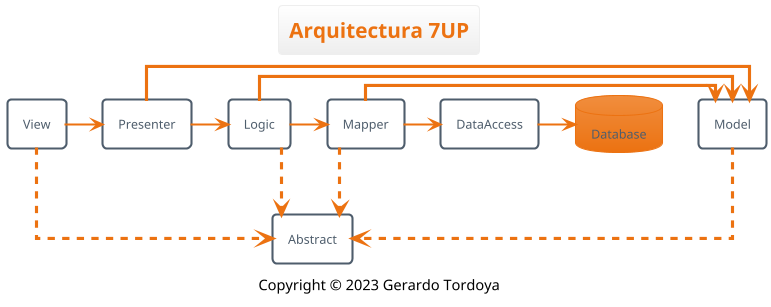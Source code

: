 @startuml Arquitectura 7UP

' ================================================================
' Author:       Gerardo Tordoya
' Create date:  2023-03-30
' Update date:  2023-03-31
' Description:  Arquitectura 7UP (basada en Arquitectura Cardacci)
' ================================================================


' --- CONFIGURACION DEL DIAGRAMA (Tipo: Diagrama de Clases) --------------------

' skin rose
' skinparam classFontName Calibri
' skinparam shadowing false
' hide circle
' skinparam handwritten true
skinparam linetype ortho
!theme aws-orange


' --- TITULO DEL DIAGRAMA ------------------------------------------------------

title Arquitectura 7UP


' --- ENTIDADES ----------------------------------------------------------------

package View <<Rectangle>> {
}


package Presenter <<Rectangle>> {
}

' note bottom of Presenter
'     Controladora
'     xxx
' end note

package Model <<Rectangle>> {
}

' note bottom of Model
'     Business Entities (BE)
'     Estructura (Cardacci)
' end note

package Abstract <<Rectangle>> {
}


package Logic <<Rectangle>> {
}


package Mapper <<Rectangle>> {
}


package DataAccess <<Rectangle>> {
}


package Database <<Database>> {
}


' --- RELACIONES ---------------------------------------------------------------

View       -[dashed]->  Abstract
Model      -[dashed]->  Abstract
Logic      -[dashed]->  Abstract
Mapper     -[dashed]->  Abstract

Presenter  -[plain]>    Model
Logic      -[plain]>    Model
Mapper     -[plain]>    Model

View       -[bold]>     Presenter
Presenter  -[bold]>     Logic
Logic      -[bold]>     Mapper
Mapper     -[bold]>     DataAccess
DataAccess -[bold]>     Database


' --- PIE DE DIAGRAMA ----------------------------------------------------------

caption Copyright © 2023 Gerardo Tordoya


@enduml